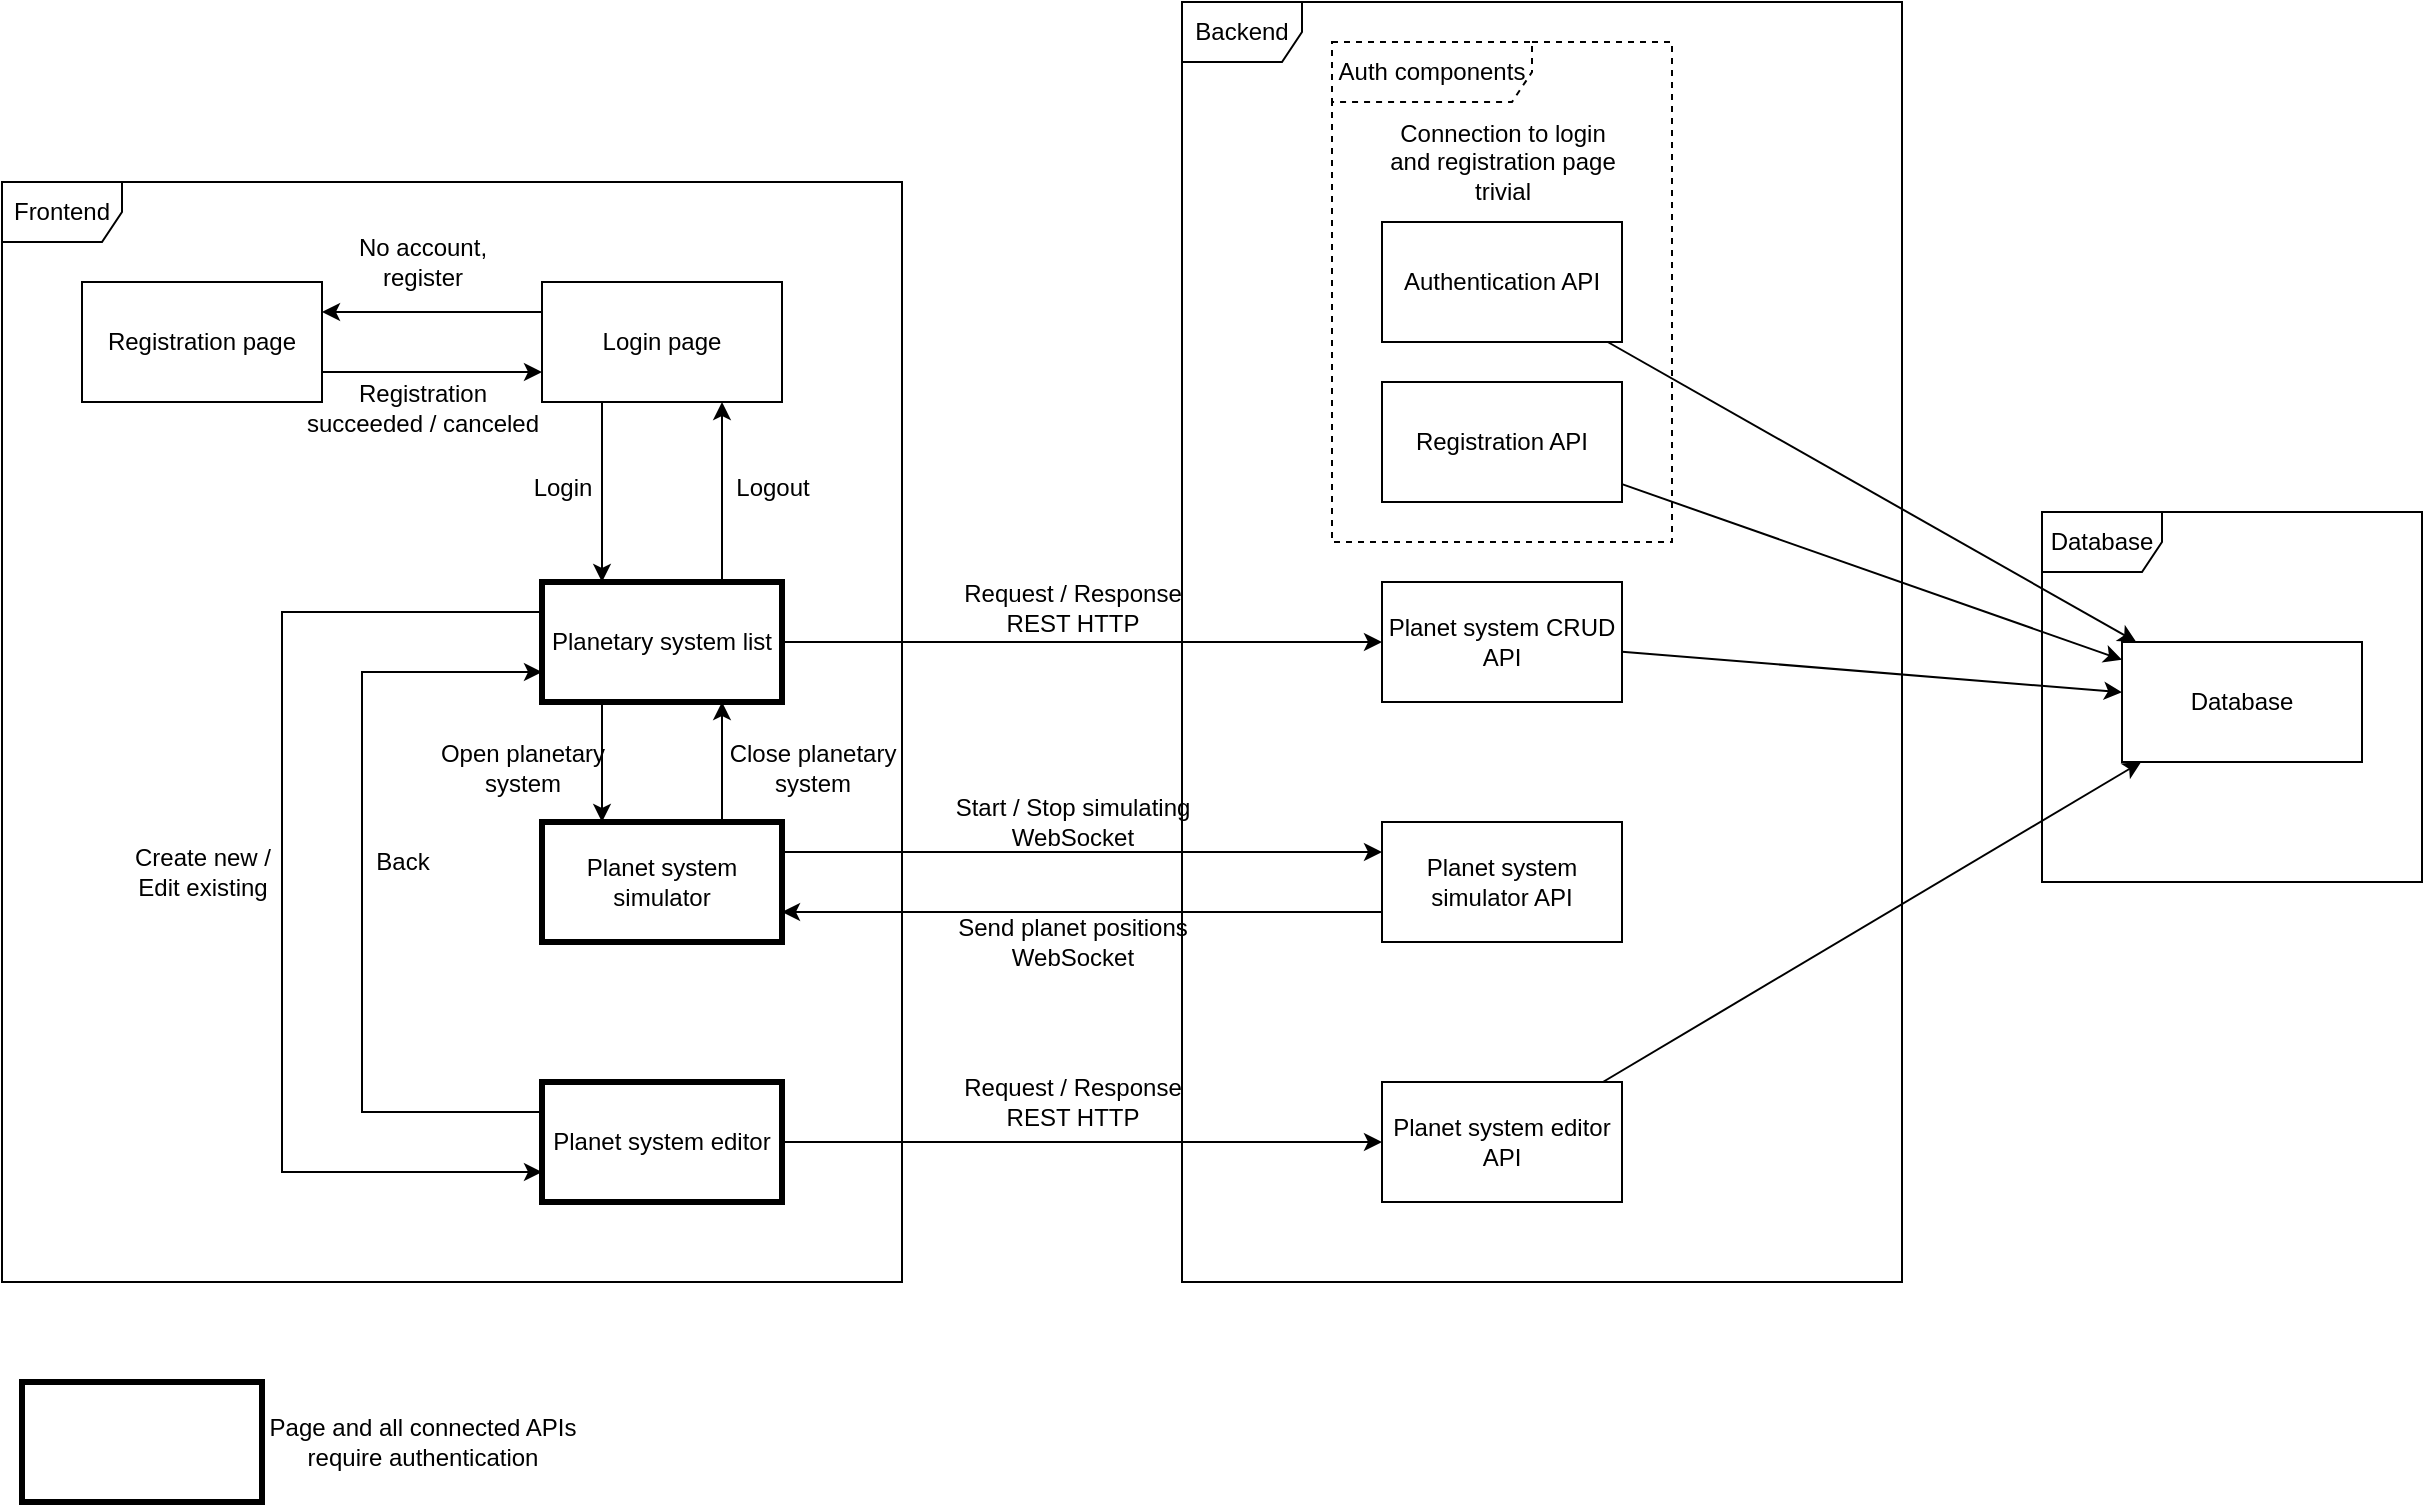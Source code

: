<mxfile version="23.1.5" type="device">
  <diagram name="Page-1" id="1lTsiWQF_K08iPgitO0J">
    <mxGraphModel dx="1434" dy="1966" grid="1" gridSize="10" guides="1" tooltips="1" connect="1" arrows="1" fold="1" page="1" pageScale="1" pageWidth="850" pageHeight="1100" math="0" shadow="0">
      <root>
        <mxCell id="0" />
        <mxCell id="1" parent="0" />
        <mxCell id="Y13cAEZPr7QYiQevYxJ0-1" value="Login page" style="rounded=0;whiteSpace=wrap;html=1;" vertex="1" parent="1">
          <mxGeometry x="310" y="110" width="120" height="60" as="geometry" />
        </mxCell>
        <mxCell id="Y13cAEZPr7QYiQevYxJ0-2" value="Registration page" style="rounded=0;whiteSpace=wrap;html=1;" vertex="1" parent="1">
          <mxGeometry x="80" y="110" width="120" height="60" as="geometry" />
        </mxCell>
        <mxCell id="Y13cAEZPr7QYiQevYxJ0-3" value="Planet system simulator" style="rounded=0;whiteSpace=wrap;html=1;strokeWidth=3;" vertex="1" parent="1">
          <mxGeometry x="310" y="380" width="120" height="60" as="geometry" />
        </mxCell>
        <mxCell id="Y13cAEZPr7QYiQevYxJ0-4" value="Planetary system list" style="rounded=0;whiteSpace=wrap;html=1;strokeWidth=3;" vertex="1" parent="1">
          <mxGeometry x="310" y="260" width="120" height="60" as="geometry" />
        </mxCell>
        <mxCell id="Y13cAEZPr7QYiQevYxJ0-5" value="Planet system CRUD&lt;br&gt;API" style="rounded=0;whiteSpace=wrap;html=1;" vertex="1" parent="1">
          <mxGeometry x="730" y="260" width="120" height="60" as="geometry" />
        </mxCell>
        <mxCell id="Y13cAEZPr7QYiQevYxJ0-6" value="" style="endArrow=classic;html=1;rounded=0;exitX=0;exitY=0.25;exitDx=0;exitDy=0;entryX=1;entryY=0.25;entryDx=0;entryDy=0;" edge="1" parent="1" source="Y13cAEZPr7QYiQevYxJ0-1" target="Y13cAEZPr7QYiQevYxJ0-2">
          <mxGeometry width="50" height="50" relative="1" as="geometry">
            <mxPoint x="400" y="370" as="sourcePoint" />
            <mxPoint x="450" y="320" as="targetPoint" />
          </mxGeometry>
        </mxCell>
        <mxCell id="Y13cAEZPr7QYiQevYxJ0-8" value="" style="endArrow=classic;html=1;rounded=0;exitX=0.25;exitY=1;exitDx=0;exitDy=0;entryX=0.25;entryY=0;entryDx=0;entryDy=0;" edge="1" parent="1" source="Y13cAEZPr7QYiQevYxJ0-1" target="Y13cAEZPr7QYiQevYxJ0-4">
          <mxGeometry width="50" height="50" relative="1" as="geometry">
            <mxPoint x="560" y="70" as="sourcePoint" />
            <mxPoint x="610" y="20" as="targetPoint" />
          </mxGeometry>
        </mxCell>
        <mxCell id="Y13cAEZPr7QYiQevYxJ0-9" value="" style="endArrow=classic;html=1;rounded=0;exitX=0.75;exitY=0;exitDx=0;exitDy=0;entryX=0.75;entryY=1;entryDx=0;entryDy=0;" edge="1" parent="1" source="Y13cAEZPr7QYiQevYxJ0-4" target="Y13cAEZPr7QYiQevYxJ0-1">
          <mxGeometry width="50" height="50" relative="1" as="geometry">
            <mxPoint x="570" y="80" as="sourcePoint" />
            <mxPoint x="620" y="30" as="targetPoint" />
          </mxGeometry>
        </mxCell>
        <mxCell id="Y13cAEZPr7QYiQevYxJ0-10" value="" style="endArrow=classic;html=1;rounded=0;exitX=1;exitY=0.75;exitDx=0;exitDy=0;entryX=0;entryY=0.75;entryDx=0;entryDy=0;" edge="1" parent="1" source="Y13cAEZPr7QYiQevYxJ0-2" target="Y13cAEZPr7QYiQevYxJ0-1">
          <mxGeometry width="50" height="50" relative="1" as="geometry">
            <mxPoint x="580" y="90" as="sourcePoint" />
            <mxPoint x="630" y="40" as="targetPoint" />
          </mxGeometry>
        </mxCell>
        <mxCell id="Y13cAEZPr7QYiQevYxJ0-11" value="Registration&lt;br&gt;succeeded / canceled" style="text;html=1;align=center;verticalAlign=middle;resizable=0;points=[];autosize=1;strokeColor=none;fillColor=none;" vertex="1" parent="1">
          <mxGeometry x="180" y="153" width="140" height="40" as="geometry" />
        </mxCell>
        <mxCell id="Y13cAEZPr7QYiQevYxJ0-13" value="No account,&lt;br&gt;register" style="text;html=1;align=center;verticalAlign=middle;resizable=0;points=[];autosize=1;strokeColor=none;fillColor=none;" vertex="1" parent="1">
          <mxGeometry x="205" y="80" width="90" height="40" as="geometry" />
        </mxCell>
        <mxCell id="Y13cAEZPr7QYiQevYxJ0-14" value="" style="endArrow=classic;html=1;rounded=0;exitX=1;exitY=0.5;exitDx=0;exitDy=0;entryX=0;entryY=0.5;entryDx=0;entryDy=0;" edge="1" parent="1" source="Y13cAEZPr7QYiQevYxJ0-4" target="Y13cAEZPr7QYiQevYxJ0-5">
          <mxGeometry width="50" height="50" relative="1" as="geometry">
            <mxPoint x="580" y="90" as="sourcePoint" />
            <mxPoint x="570" y="230" as="targetPoint" />
          </mxGeometry>
        </mxCell>
        <mxCell id="Y13cAEZPr7QYiQevYxJ0-15" value="" style="endArrow=classic;html=1;rounded=0;exitX=0.25;exitY=1;exitDx=0;exitDy=0;entryX=0.25;entryY=0;entryDx=0;entryDy=0;" edge="1" parent="1" source="Y13cAEZPr7QYiQevYxJ0-4" target="Y13cAEZPr7QYiQevYxJ0-3">
          <mxGeometry width="50" height="50" relative="1" as="geometry">
            <mxPoint x="590" y="100" as="sourcePoint" />
            <mxPoint x="640" y="50" as="targetPoint" />
          </mxGeometry>
        </mxCell>
        <mxCell id="Y13cAEZPr7QYiQevYxJ0-16" value="" style="endArrow=classic;html=1;rounded=0;exitX=0;exitY=0.75;exitDx=0;exitDy=0;entryX=1;entryY=0.75;entryDx=0;entryDy=0;" edge="1" parent="1" source="Y13cAEZPr7QYiQevYxJ0-19" target="Y13cAEZPr7QYiQevYxJ0-3">
          <mxGeometry width="50" height="50" relative="1" as="geometry">
            <mxPoint x="600" y="110" as="sourcePoint" />
            <mxPoint x="650" y="60" as="targetPoint" />
          </mxGeometry>
        </mxCell>
        <mxCell id="Y13cAEZPr7QYiQevYxJ0-17" value="" style="endArrow=classic;html=1;rounded=0;exitX=1;exitY=0.25;exitDx=0;exitDy=0;entryX=0;entryY=0.25;entryDx=0;entryDy=0;" edge="1" parent="1" source="Y13cAEZPr7QYiQevYxJ0-3" target="Y13cAEZPr7QYiQevYxJ0-19">
          <mxGeometry width="50" height="50" relative="1" as="geometry">
            <mxPoint x="510" y="430" as="sourcePoint" />
            <mxPoint x="560" y="370" as="targetPoint" />
          </mxGeometry>
        </mxCell>
        <mxCell id="Y13cAEZPr7QYiQevYxJ0-18" value="" style="endArrow=classic;html=1;rounded=0;exitX=1;exitY=0.5;exitDx=0;exitDy=0;entryX=0;entryY=0.5;entryDx=0;entryDy=0;" edge="1" parent="1" source="Y13cAEZPr7QYiQevYxJ0-20" target="Y13cAEZPr7QYiQevYxJ0-21">
          <mxGeometry width="50" height="50" relative="1" as="geometry">
            <mxPoint x="620" y="130" as="sourcePoint" />
            <mxPoint x="670" y="80" as="targetPoint" />
          </mxGeometry>
        </mxCell>
        <mxCell id="Y13cAEZPr7QYiQevYxJ0-19" value="Planet system simulator API" style="rounded=0;whiteSpace=wrap;html=1;" vertex="1" parent="1">
          <mxGeometry x="730" y="380" width="120" height="60" as="geometry" />
        </mxCell>
        <mxCell id="Y13cAEZPr7QYiQevYxJ0-20" value="Planet system editor" style="rounded=0;whiteSpace=wrap;html=1;strokeWidth=3;" vertex="1" parent="1">
          <mxGeometry x="310" y="510" width="120" height="60" as="geometry" />
        </mxCell>
        <mxCell id="Y13cAEZPr7QYiQevYxJ0-21" value="Planet system editor&lt;br&gt;API" style="rounded=0;whiteSpace=wrap;html=1;" vertex="1" parent="1">
          <mxGeometry x="730" y="510" width="120" height="60" as="geometry" />
        </mxCell>
        <mxCell id="Y13cAEZPr7QYiQevYxJ0-22" value="Login" style="text;html=1;align=center;verticalAlign=middle;resizable=0;points=[];autosize=1;strokeColor=none;fillColor=none;" vertex="1" parent="1">
          <mxGeometry x="295" y="198" width="50" height="30" as="geometry" />
        </mxCell>
        <mxCell id="Y13cAEZPr7QYiQevYxJ0-23" value="Logout" style="text;html=1;align=center;verticalAlign=middle;resizable=0;points=[];autosize=1;strokeColor=none;fillColor=none;" vertex="1" parent="1">
          <mxGeometry x="395" y="198" width="60" height="30" as="geometry" />
        </mxCell>
        <mxCell id="Y13cAEZPr7QYiQevYxJ0-24" value="Request / Response&lt;br&gt;REST HTTP" style="text;html=1;align=center;verticalAlign=middle;resizable=0;points=[];autosize=1;strokeColor=none;fillColor=none;" vertex="1" parent="1">
          <mxGeometry x="510" y="253" width="130" height="40" as="geometry" />
        </mxCell>
        <mxCell id="Y13cAEZPr7QYiQevYxJ0-25" value="Request / Response&lt;br&gt;REST HTTP" style="text;html=1;align=center;verticalAlign=middle;resizable=0;points=[];autosize=1;strokeColor=none;fillColor=none;" vertex="1" parent="1">
          <mxGeometry x="510" y="500" width="130" height="40" as="geometry" />
        </mxCell>
        <mxCell id="Y13cAEZPr7QYiQevYxJ0-26" value="Start / Stop simulating&lt;br&gt;WebSocket" style="text;html=1;align=center;verticalAlign=middle;resizable=0;points=[];autosize=1;strokeColor=none;fillColor=none;" vertex="1" parent="1">
          <mxGeometry x="505" y="360" width="140" height="40" as="geometry" />
        </mxCell>
        <mxCell id="Y13cAEZPr7QYiQevYxJ0-27" value="Send planet positions&lt;br&gt;WebSocket" style="text;html=1;align=center;verticalAlign=middle;resizable=0;points=[];autosize=1;strokeColor=none;fillColor=none;" vertex="1" parent="1">
          <mxGeometry x="505" y="420" width="140" height="40" as="geometry" />
        </mxCell>
        <mxCell id="Y13cAEZPr7QYiQevYxJ0-28" value="" style="endArrow=classic;html=1;rounded=0;exitX=0;exitY=0.25;exitDx=0;exitDy=0;entryX=0;entryY=0.75;entryDx=0;entryDy=0;" edge="1" parent="1" source="Y13cAEZPr7QYiQevYxJ0-4" target="Y13cAEZPr7QYiQevYxJ0-20">
          <mxGeometry width="50" height="50" relative="1" as="geometry">
            <mxPoint x="600" y="110" as="sourcePoint" />
            <mxPoint x="650" y="60" as="targetPoint" />
            <Array as="points">
              <mxPoint x="180" y="275" />
              <mxPoint x="180" y="555" />
            </Array>
          </mxGeometry>
        </mxCell>
        <mxCell id="Y13cAEZPr7QYiQevYxJ0-30" value="" style="endArrow=classic;html=1;rounded=0;exitX=0.75;exitY=0;exitDx=0;exitDy=0;entryX=0.75;entryY=1;entryDx=0;entryDy=0;" edge="1" parent="1" source="Y13cAEZPr7QYiQevYxJ0-3" target="Y13cAEZPr7QYiQevYxJ0-4">
          <mxGeometry width="50" height="50" relative="1" as="geometry">
            <mxPoint x="620" y="130" as="sourcePoint" />
            <mxPoint x="670" y="80" as="targetPoint" />
          </mxGeometry>
        </mxCell>
        <mxCell id="Y13cAEZPr7QYiQevYxJ0-31" value="Open planetary&lt;br&gt;system" style="text;html=1;align=center;verticalAlign=middle;resizable=0;points=[];autosize=1;strokeColor=none;fillColor=none;" vertex="1" parent="1">
          <mxGeometry x="245" y="333" width="110" height="40" as="geometry" />
        </mxCell>
        <mxCell id="Y13cAEZPr7QYiQevYxJ0-32" value="Close planetary&lt;br&gt;system" style="text;html=1;align=center;verticalAlign=middle;resizable=0;points=[];autosize=1;strokeColor=none;fillColor=none;" vertex="1" parent="1">
          <mxGeometry x="390" y="333" width="110" height="40" as="geometry" />
        </mxCell>
        <mxCell id="Y13cAEZPr7QYiQevYxJ0-33" value="Create new /&lt;br&gt;Edit existing" style="text;html=1;align=center;verticalAlign=middle;resizable=0;points=[];autosize=1;strokeColor=none;fillColor=none;" vertex="1" parent="1">
          <mxGeometry x="95" y="385" width="90" height="40" as="geometry" />
        </mxCell>
        <mxCell id="Y13cAEZPr7QYiQevYxJ0-34" value="" style="endArrow=classic;html=1;rounded=0;exitX=0;exitY=0.25;exitDx=0;exitDy=0;entryX=0;entryY=0.75;entryDx=0;entryDy=0;" edge="1" parent="1" source="Y13cAEZPr7QYiQevYxJ0-20" target="Y13cAEZPr7QYiQevYxJ0-4">
          <mxGeometry width="50" height="50" relative="1" as="geometry">
            <mxPoint x="620" y="130" as="sourcePoint" />
            <mxPoint x="670" y="80" as="targetPoint" />
            <Array as="points">
              <mxPoint x="220" y="525" />
              <mxPoint x="220" y="305" />
            </Array>
          </mxGeometry>
        </mxCell>
        <mxCell id="Y13cAEZPr7QYiQevYxJ0-35" value="Back" style="text;html=1;align=center;verticalAlign=middle;resizable=0;points=[];autosize=1;strokeColor=none;fillColor=none;" vertex="1" parent="1">
          <mxGeometry x="215" y="385" width="50" height="30" as="geometry" />
        </mxCell>
        <mxCell id="Y13cAEZPr7QYiQevYxJ0-37" value="Backend" style="shape=umlFrame;whiteSpace=wrap;html=1;pointerEvents=0;" vertex="1" parent="1">
          <mxGeometry x="630" y="-30" width="360" height="640" as="geometry" />
        </mxCell>
        <mxCell id="Y13cAEZPr7QYiQevYxJ0-38" value="Frontend" style="shape=umlFrame;whiteSpace=wrap;html=1;pointerEvents=0;" vertex="1" parent="1">
          <mxGeometry x="40" y="60" width="450" height="550" as="geometry" />
        </mxCell>
        <mxCell id="Y13cAEZPr7QYiQevYxJ0-40" value="Authentication API" style="rounded=0;whiteSpace=wrap;html=1;" vertex="1" parent="1">
          <mxGeometry x="730" y="80" width="120" height="60" as="geometry" />
        </mxCell>
        <mxCell id="Y13cAEZPr7QYiQevYxJ0-41" value="Registration API" style="rounded=0;whiteSpace=wrap;html=1;" vertex="1" parent="1">
          <mxGeometry x="730" y="160" width="120" height="60" as="geometry" />
        </mxCell>
        <mxCell id="Y13cAEZPr7QYiQevYxJ0-42" value="Connection to login&lt;br&gt;and registration page&lt;br&gt;trivial" style="text;html=1;align=center;verticalAlign=middle;resizable=0;points=[];autosize=1;strokeColor=none;fillColor=none;" vertex="1" parent="1">
          <mxGeometry x="720" y="20" width="140" height="60" as="geometry" />
        </mxCell>
        <mxCell id="Y13cAEZPr7QYiQevYxJ0-43" value="" style="rounded=0;whiteSpace=wrap;html=1;strokeWidth=3;" vertex="1" parent="1">
          <mxGeometry x="50" y="660" width="120" height="60" as="geometry" />
        </mxCell>
        <mxCell id="Y13cAEZPr7QYiQevYxJ0-44" value="Page and all connected APIs&lt;br&gt;require authentication" style="text;html=1;align=center;verticalAlign=middle;resizable=0;points=[];autosize=1;strokeColor=none;fillColor=none;" vertex="1" parent="1">
          <mxGeometry x="160" y="670" width="180" height="40" as="geometry" />
        </mxCell>
        <mxCell id="Y13cAEZPr7QYiQevYxJ0-45" value="Database" style="rounded=0;whiteSpace=wrap;html=1;" vertex="1" parent="1">
          <mxGeometry x="1100" y="290" width="120" height="60" as="geometry" />
        </mxCell>
        <mxCell id="Y13cAEZPr7QYiQevYxJ0-46" value="" style="endArrow=classic;html=1;rounded=0;" edge="1" parent="1" source="Y13cAEZPr7QYiQevYxJ0-40" target="Y13cAEZPr7QYiQevYxJ0-45">
          <mxGeometry width="50" height="50" relative="1" as="geometry">
            <mxPoint x="1070" y="580" as="sourcePoint" />
            <mxPoint x="1120" y="530" as="targetPoint" />
          </mxGeometry>
        </mxCell>
        <mxCell id="Y13cAEZPr7QYiQevYxJ0-47" value="" style="endArrow=classic;html=1;rounded=0;" edge="1" parent="1" source="Y13cAEZPr7QYiQevYxJ0-41" target="Y13cAEZPr7QYiQevYxJ0-45">
          <mxGeometry width="50" height="50" relative="1" as="geometry">
            <mxPoint x="1080" y="590" as="sourcePoint" />
            <mxPoint x="1130" y="540" as="targetPoint" />
          </mxGeometry>
        </mxCell>
        <mxCell id="Y13cAEZPr7QYiQevYxJ0-48" value="" style="endArrow=classic;html=1;rounded=0;" edge="1" parent="1" source="Y13cAEZPr7QYiQevYxJ0-5" target="Y13cAEZPr7QYiQevYxJ0-45">
          <mxGeometry width="50" height="50" relative="1" as="geometry">
            <mxPoint x="1090" y="600" as="sourcePoint" />
            <mxPoint x="1140" y="550" as="targetPoint" />
          </mxGeometry>
        </mxCell>
        <mxCell id="Y13cAEZPr7QYiQevYxJ0-49" value="" style="endArrow=classic;html=1;rounded=0;" edge="1" parent="1" source="Y13cAEZPr7QYiQevYxJ0-21" target="Y13cAEZPr7QYiQevYxJ0-45">
          <mxGeometry width="50" height="50" relative="1" as="geometry">
            <mxPoint x="1100" y="610" as="sourcePoint" />
            <mxPoint x="1150" y="560" as="targetPoint" />
          </mxGeometry>
        </mxCell>
        <mxCell id="Y13cAEZPr7QYiQevYxJ0-51" value="Auth components" style="shape=umlFrame;whiteSpace=wrap;html=1;pointerEvents=0;width=100;dashed=1;" vertex="1" parent="1">
          <mxGeometry x="705" y="-10" width="170" height="250" as="geometry" />
        </mxCell>
        <mxCell id="Y13cAEZPr7QYiQevYxJ0-52" value="Database" style="shape=umlFrame;whiteSpace=wrap;html=1;pointerEvents=0;" vertex="1" parent="1">
          <mxGeometry x="1060" y="225" width="190" height="185" as="geometry" />
        </mxCell>
      </root>
    </mxGraphModel>
  </diagram>
</mxfile>
